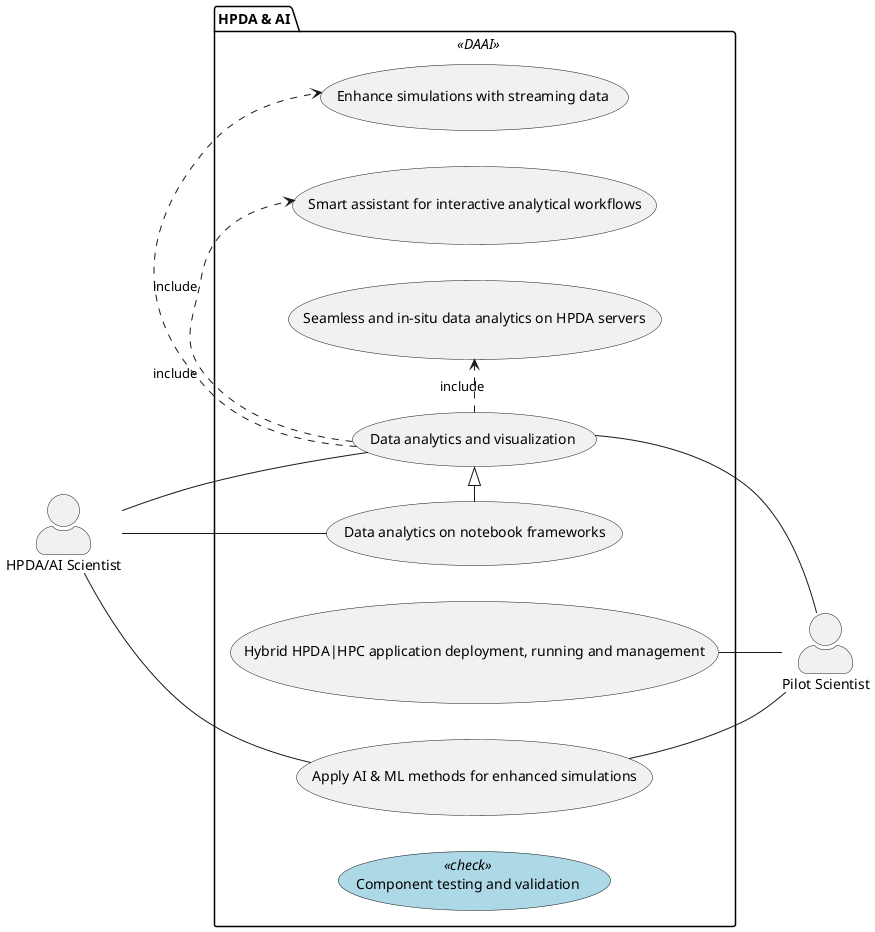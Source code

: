 @startuml hidalgo2_hpda_ai
'left to right direction
skinparam actorStyle awesome

'actors
actor "HPDA/AI Scientist" as hpda_scientist

'packages

package "HPDA & AI" << DAAI >> {
    left to right direction


    usecase SCODAAI008 as "
    Data analytics and visualization
    "

    usecase SCODAAI001 as "
    Data analytics on notebook frameworks
    "

    usecase SCODAAI002 as "
    Apply AI & ML methods for enhanced simulations
    "

    usecase SCODAAI003 as "
    Enhance simulations with streaming data 
    "

    usecase SCODAAI004 <<check>> as "
    Component testing and validation
    "

    usecase SCODAAI005 as "
    Smart assistant for interactive analytical workflows
    "

    usecase SCODAAI006 as "
    Seamless and in-situ data analytics on HPDA servers
    "

    usecase SCODAAI007 as "
    Hybrid HPDA|HPC application deployment, running and management
    "

    SCODAAI008 .r.> SCODAAI003: include
    SCODAAI008 .r.> SCODAAI005 : include
    SCODAAI008 .r.> SCODAAI006 : include
    SCODAAI001 -r-|> SCODAAI008

}

actor "Pilot Scientist" as pilot_scientist

hpda_scientist -d- SCODAAI001
hpda_scientist -d- SCODAAI002
hpda_scientist -d- SCODAAI008

pilot_scientist -u- SCODAAI002
pilot_scientist -u- SCODAAI007
pilot_scientist -u- SCODAAI008


skinparam usecase<<check>> {
    BackgroundColor LightBlue
}

@enduml